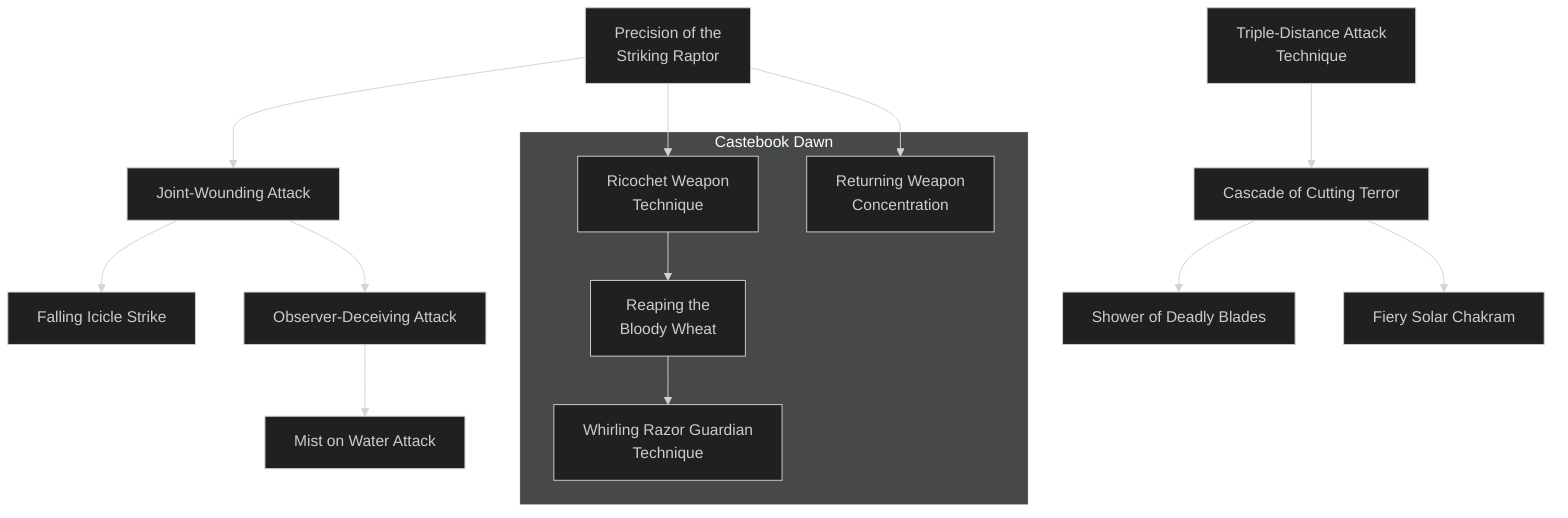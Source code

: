 ---
config:
  theme: dark
---

flowchart TD

    precision_of_the_striking_raptor[Precision of the<br>Striking Raptor]
    click precision_of_the_striking_raptor callback "
        Precision of the Striking Raptor<br>
        <br>
        Cost: 1 mote per die<br>
        Duration: Instant<br>
        Type: Supplemental<br>
        Minimum Thrown: 2<br>
        Minimum Essence: 1<br>
        Prerequisite Charms: None<br>
        <br>
        The character infuses her thrown weapon, be it a
        hatchet, knife or shuriken, with Essence, coming to a
        perfect understanding of the weapon's balance and behavior
        at the moment of release. For each mote of Essence
        spent, the player may add 1 die to a Thrown attack roll but
        cannot more than double her character's dice pool. The
        player must declare how much Essence she is going to use
        in this Charm prior to making the attack roll.
        "

    joint_wounding_attack[Joint-Wounding Attack]
    precision_of_the_striking_raptor --> joint_wounding_attack
    click joint_wounding_attack callback "
        Joint-Wounding Attack<br>
        <br>
        Cost: 3 motes<br>
        Duration: Instant<br>
        Type: Supplemental<br>
        Minimum Thrown: 3<br>
        Minimum Essence: 1<br>
        Prerequisite Charms: Precision of the Striking Raptor<br>
        <br>
        The character attacks, not only to do damage, but to
        stun or cripple his opponent. The character attacks and
        damage is rolled as normal. However, for every health level
        of damage the attack inflicts, the target suffers a -1 penalty
        to all dice pools related to physical activity until the end
        of the scene. It is up to the player and Storyteller to
        describe how this is inflicted - it could be an injured
        hand, slashed tendons or a stunning blow to the head.
        While a very small number of creatures (such as animated
        statues of solid iron or marble) might be unaffected by this
        attack, it works on automata, the undead and so forth.
        Storytellers will have to work with players to help describe
        the attacks' adverse effects on more exotic opponents.
        "

    falling_icicle_strike[Falling Icicle Strike]
    joint_wounding_attack --> falling_icicle_strike
    click falling_icicle_strike callback "
        Falling Icicle Strike<br>
        <br>
        Cost: 6 motes<br>
        Duration: Instant<br>
        Type: Simple<br>
        Minimum Thrown: 5<br>
        Minimum Essence: 3<br>
        Prerequisite Charms: Joint-Wounding Attack<br>
        <br>
        This deadly Charm is the friend of assassins everywhere.
        The Exalted charges her weapon with Essence and strikes from
        surprise. The defender applies soak, and the attacker's player
        rolls for damage as normal, but doubles the number of successes
        when determining damage. This Charm amplifies the natural
        shock of a surprise attack and must be used from ambush — it
        has no effect when used against an alerted opponent.
        "

    observer_deceiving_attack[Observer-Deceiving Attack]
    joint_wounding_attack --> observer_deceiving_attack
    click observer_deceiving_attack callback "
        Observer-Deceiving Attack<br>
        <br>
        Cost: 3 motes<br>
        Duration: Instant<br>
        Type: Supplemental<br>
        Minimum Thrown: 3<br>
        Minimum Essence: 2<br>
        Prerequisite Charms: Joint-Wounding Attack<br>
        <br>
        The art of thrown weapons is an art often practiced by
        assassins and others who attack from ambush. Through the use
        of this Charm, the character can mislead his target (or his
        target's avengers) as to his location, buying him a chance to
        escape or giving him a chance to make further attacks. The
        Exalted makes an attack as normal, gaining no special bonuses
        to attack or damage. However, attacks made using this Charm
        appear to have been made from a totally different direction. For
        example, a character attacking her target from behind might
        inflict a wound to the chest or side. Obviously, the sight of the
        character actually hurling the knife will ruin the effect, but the
        difficulty of the Awareness roll to spot the attacker is raised by
        one (or more, at the Storyteller's discretion).
        "

    mist_on_water_attack[Mist on Water Attack]
    observer_deceiving_attack --> mist_on_water_attack
    click mist_on_water_attack callback "
        Mist on Water Attack<br>
        <br>
        Cost: 3 motes per turn<br>
        Duration: Instant<br>
        Type: Supplemental<br>
        Minimum Thrown: 4<br>
        Minimum Essence: 2<br>
        Prerequisite Charms: Observer-Deceiving Attack<br>
        <br>
        The character strikes his unsuspecting opponent with a
        weapon imbued with Essence, stifling her outcry and muting
        the sensory impressions of the attack. The character may
        impose silence on the attack for up to a number of turns equal
        to his Essence score, but he must pay 3 motes per turn of silence.<br>
        If the target is killed outright by the attack, her death willnot
        be noticed for a number of tums equal to the length of the silence.
        She will stand upright even though already dead, circumstances
        will conspire to make her companions look away and assume she
        us still alive, and so forth. If the target is still alive, she may react
        to the attack normally, but she cannot speak or otherwise raise
        an alarm for a number of turns equal to the silence's length.<br>
        Obviously, someone seeing the target fighting is likely
        to draw some obvious conclusions regardless of whether she
        can speak or not. This Charm amplifies the natural shock of
        a surprise attack and must be used from ambush — it has no
        effect when used against an alerted opponent. It's left up to
        the Storyteller's discretion as to what qualifies as &quot;alerted&quot;.
        "

    triple_distance_attack_technique[Triple-Distance Attack<br>Technique]
    click triple_distance_attack_technique callback "
        Triple-Distance Attack Technique<br>
        <br>
        Cost: 3 motes<br>
        Duration: Instant<br>
        Type: Supplemental<br>
        Minimum Thrown: 2<br>
        Minimum Essence: 2<br>
        Prerequisite Charms: None<br>
        <br>
        The character imbues her arm and weapon with
        Essence, lightening the weapon at the moment of launch
        and correcting for tiny errors in aim. The weapon's range
        is tripled for the purposes of determining penalties based
        on distance to the target.
        "

    cascade_of_cutting_terror[Cascade of Cutting Terror]
    triple_distance_attack_technique --> cascade_of_cutting_terror
    click cascade_of_cutting_terror callback "
        Cascade of Cutting Terror<br>
        <br>
        Cost: 5 motes<br>
        Duration: Instant<br>
        Type: Supplemental<br>
        Minimum Thrown: 3<br>
        Minimum Essence: 3<br>
        Prerequisite Charms: Triple-Distance Attack Technique<br>
        <br>
        The character hurls dozens or even hundreds of Essence
        duplicates of his favored throwing weapon, saturating
        an area with countless attacks. The character doubles his
        Thrown pool for the purposes of the attack, which cannot
        be dodged, only blocked. This attack effects only a single
        individual. However, it can be used for utility purposes —
        for example, to clear tree branches and undergrowth from
        the façade of an overgrown stepped pyramid or to ruin the
        rigging of a ship. The thrown weapons fade away a few
        seconds after impact. The character need not have any
        actual copies of the weapon he is conjuring.
        "

    shower_of_deadly_blades[Shower of Deadly Blades]
    cascade_of_cutting_terror --> shower_of_deadly_blades
    click shower_of_deadly_blades callback "
        Shower of Deadly Blades<br>
        <br>
        Cost: 5 motes, 1 Willpower<br>
        Duration: Instant<br>
        Type: Extra Action<br>
        Minimum Thrown: 5<br>
        Minimum Essence: 2<br>
        Prerequisite Charms: Cascade of Cutting Terror<br>
        <br>
        The Exalted hurls a number of throwing weapons with
        the same hand. The character makes one attack roll but
        applies the result to every weapon. The weapons can be
        thrown at one or several targets without penalty. The
        character cannot hurl more weapons than his Essence score and
        must have enough ammunition. If this Charm is Comboed
        with supplemental Charms, the cost of the supplemental
        Charms must be paid for every weapon the character hurls.
        "

    fiery_solar_chakram[Fiery Solar Chakram]
    cascade_of_cutting_terror --> fiery_solar_chakram
    click fiery_solar_chakram callback "
        Fiery Solar Chakram<br>
        <br>
        Cost: 5 motes, 1 Willpower<br>
        Duration: Instant<br>
        Type: Simple<br>
        Minimum Thrown: 5<br>
        Minimum Essence: 3<br>
        Prerequisite Charms: Cascade of Cutting Terror<br>
        <br>
        The character hurls a mote of burning light at her target.
        This mote does a lethal damage of 6 + the number of extra
        successes the character rolls on his attack and has a range of
        100 yards. Against demons, ghosts or other creatures of the
        night, the character may add a number of automatic successes
        to her attack roll equal to her Essence score.
        "

    subgraph Castebook Dawn

        ricochet_weapon_technique[Ricochet Weapon<br>Technique]
        click ricochet_weapon_technique callback "
            Ricochet Weapon Technique<br>
            <br>
            Cost: 1 mote per ricochet<br>
            Duration: Instant<br>
            Type: Supplemental<br>
            Minimum Thrown: 2<br>
            Minimum Essence: 2<br>
            Prerequisite Charms: Precision of the Striking Raptor<br>
            <br>
            The character can bounce any thrown weapon off of an
            object and have it hit its intended target without penalty.
            Each additional ricochet increases the cost of the Charm by
            one mote of Essence. Bouncing a weapon of off a wall behind
            a target normally allows the character to hit her target from
            behind, denying the target the protection of cover or shields.
            Multiple ricochets can even allow the character to hit targets
            hiding around corners. When using this Charm, rolls to hit
            targets that the character cannot see are at + 1 difficulty if the
            target's exact position is known, or at difficulty +2 if the
            character is aiming by sound or intuition.
            "

        reaping_the_bloody_wheat[Reaping the<br>Bloody Wheat]
        click reaping_the_bloody_wheat callback "
            Reaping the Bloody Wheat<br>
            <br>
            Cost: 6 motes<br>
            Duration: Instant<br>
            Type: Extra Actions<br>
            Minimum Thrown: 4<br>
            Minimum Essence: 3<br>
            Prerequisite Charms: Ricochet Weapon Technique<br>
            <br>
            When a character makes a Thrown attack using this Charm,
            the weapon ricochets from one target to the next, until it finally
            returns to the character's hand at the end of the tum. The weapon
            makes a number of separate attacks equal to the character's
            Thrown score. Each target must be in range and no target can be
            hit more than once per turn with this attack. Each attack is made
            at the character's normal Thrown dice pool, with no subtractions
            "

        whirling_razor_guardian_technique[Whirling Razor Guardian<br>Technique]
        click whirling_razor_guardian_technique callback "
            Whirling Razor Guardian Technique<br>
            <br>
            Cost: 7 motes, 1 Willpower<br>
            Duration: One scene or special<br>
            Type: Simple<br>
            Minimum Thrown: 5<br>
            Minimum Essence: 3<br>
            Prerequisite Charms: Reaping the Bloody Wheat<br>
            <br>
            Once thrown, a weapon using this Charm continues to
            strike targets for the duration of the scene. Bouncing off of
            trees, walls, targets and the ground, the weapon makes one
            attack on a target each tum. Once the weapon is in motion, the
            attacking character need not worry about it, and can act
            normally without any penalty. When the weapon is thrown,
            the character must decide whom it will attempt to strike each
            turn. This choice cannot be changed once made, and the
            weapon cannot be recalled once set in motion. If a target dies
            or moves out of range, the weapon continues on to its next
            target. Each attack is made at the attacking character's normal
            Thrown dice pool, at the character's initiative for the turn.<br>
            This Charm ends if the caster flees or dies, or once the
            weapon has failed to inflict damage on a number of attacks
            equal to the attacker's Permanent Essence score. Such failure
            may stem from the target's dodge or parry or because the
            weapon struck successfully but did no damage. The weapon
            can be attacked at difficulty 4; if successfully struck, it is
            batted from the air and its deadly rampage ends. If an attack
            roll for the weapon botches, the weapon strikes an unintended
            target — a person or an object — and the Charm
            fades. If the Charm is used on several successive turns, a
            character can fill the air around him with deadly blades.
            "

        returning_weapon_concentration[Returning Weapon<br>Concentration]
        click returning_weapon_concentration callback "
            Returning Weapon Concentration<br>
            <br>
            Cost: 4 motes<br>
            Duration: One scene<br>
            Type: Supplemental<br>
            Minimum Thrown: 3<br>
            Minimum Essence: 1<br>
            Prerequisite Charms: Precision of the Striking Raptor<br>
            <br>
            Any thrown weapon used by the character in this scene
            returns to his hand at the end of the turn in which it was thrown.
            Even if the weapon hits and damages an opponent, it flies from the
            wound to its owner's hand. Using this Charm, a character need
            not worry about running out of weapons to throw. However, a
            botch on any Thrown roll prevents that weapon from returning.
            "

    end

    precision_of_the_striking_raptor --> ricochet_weapon_technique
    ricochet_weapon_technique --> reaping_the_bloody_wheat
    reaping_the_bloody_wheat --> whirling_razor_guardian_technique
    precision_of_the_striking_raptor --> returning_weapon_concentration